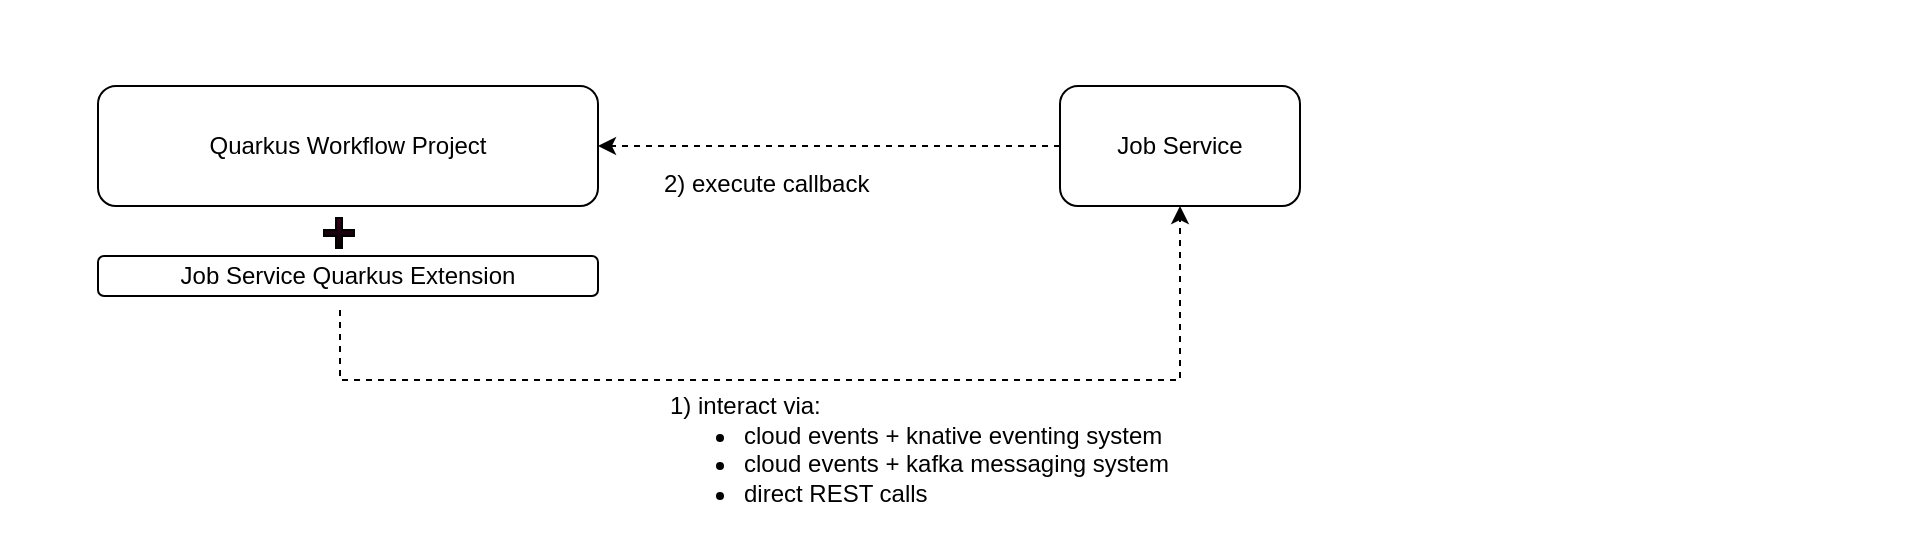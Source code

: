 <mxfile version="21.6.2" type="google">
  <diagram name="Page-1" id="aKnfNAv9awX-67q2zJcG">
    <mxGraphModel grid="0" page="1" gridSize="10" guides="1" tooltips="1" connect="1" arrows="1" fold="1" pageScale="1" pageWidth="850" pageHeight="1100" math="0" shadow="0">
      <root>
        <mxCell id="0" />
        <mxCell id="1" parent="0" />
        <mxCell id="7uJ_mHm1GzxODC4h63zU-1" value="" style="endArrow=classic;html=1;rounded=0;fontFamily=Helvetica;fontSize=10;dashed=1;exitX=0;exitY=0.5;exitDx=0;exitDy=0;" edge="1" parent="1" source="7uJ_mHm1GzxODC4h63zU-17" target="7uJ_mHm1GzxODC4h63zU-6">
          <mxGeometry width="50" height="50" relative="1" as="geometry">
            <mxPoint x="414" y="210" as="sourcePoint" />
            <mxPoint x="340" y="194" as="targetPoint" />
          </mxGeometry>
        </mxCell>
        <mxCell id="7uJ_mHm1GzxODC4h63zU-2" value="2) execute callback" style="edgeLabel;html=1;align=left;verticalAlign=middle;resizable=0;points=[];fontSize=12;fontFamily=Helvetica;" connectable="0" vertex="1" parent="7uJ_mHm1GzxODC4h63zU-1">
          <mxGeometry x="0.494" relative="1" as="geometry">
            <mxPoint x="-28" y="19" as="offset" />
          </mxGeometry>
        </mxCell>
        <mxCell id="7uJ_mHm1GzxODC4h63zU-3" value="" style="group" connectable="0" vertex="1" parent="1">
          <mxGeometry x="30" y="130" width="386" height="216" as="geometry" />
        </mxCell>
        <mxCell id="7uJ_mHm1GzxODC4h63zU-6" value="Quarkus Workflow Project" style="rounded=1;whiteSpace=wrap;html=1;" vertex="1" parent="7uJ_mHm1GzxODC4h63zU-3">
          <mxGeometry x="49" y="43" width="250" height="60" as="geometry" />
        </mxCell>
        <mxCell id="7uJ_mHm1GzxODC4h63zU-11" value="" style="endArrow=classic;html=1;rounded=0;fontFamily=Helvetica;fontSize=10;dashed=1;entryX=0.5;entryY=1;entryDx=0;entryDy=0;" edge="1" parent="7uJ_mHm1GzxODC4h63zU-3" target="7uJ_mHm1GzxODC4h63zU-17">
          <mxGeometry width="50" height="50" relative="1" as="geometry">
            <mxPoint x="170" y="155" as="sourcePoint" />
            <mxPoint x="600" y="140" as="targetPoint" />
            <Array as="points">
              <mxPoint x="170" y="190" />
              <mxPoint x="590" y="190" />
            </Array>
          </mxGeometry>
        </mxCell>
        <mxCell id="7uJ_mHm1GzxODC4h63zU-29" value="Job Service Quarkus Extension" style="rounded=1;whiteSpace=wrap;html=1;" vertex="1" parent="7uJ_mHm1GzxODC4h63zU-3">
          <mxGeometry x="49" y="128" width="250" height="20" as="geometry" />
        </mxCell>
        <mxCell id="7uJ_mHm1GzxODC4h63zU-15" value="" style="group" connectable="0" vertex="1" parent="1">
          <mxGeometry x="711" y="180" width="282" height="222" as="geometry" />
        </mxCell>
        <mxCell id="7uJ_mHm1GzxODC4h63zU-17" value="Job Service" style="rounded=1;whiteSpace=wrap;html=1;" vertex="1" parent="7uJ_mHm1GzxODC4h63zU-15">
          <mxGeometry x="-151" y="-7" width="120" height="60" as="geometry" />
        </mxCell>
        <mxCell id="7uJ_mHm1GzxODC4h63zU-19" value="&lt;pre style=&quot;background-color: rgb(255, 255, 255); color: rgb(8, 8, 8); font-family: &amp;quot;JetBrains Mono&amp;quot;, monospace;&quot;&gt;&lt;br&gt;&lt;/pre&gt;" style="text;html=1;align=center;verticalAlign=middle;resizable=0;points=[];autosize=1;strokeColor=none;fillColor=none;fontSize=12;fontFamily=Helvetica;" vertex="1" parent="7uJ_mHm1GzxODC4h63zU-15">
          <mxGeometry x="-103" y="-35" width="20" height="50" as="geometry" />
        </mxCell>
        <mxCell id="7uJ_mHm1GzxODC4h63zU-30" value="1) interact via:" style="text;html=1;strokeColor=none;fillColor=none;align=left;verticalAlign=middle;whiteSpace=wrap;rounded=0;" vertex="1" parent="1">
          <mxGeometry x="363" y="318" width="310" height="30" as="geometry" />
        </mxCell>
        <mxCell id="7uJ_mHm1GzxODC4h63zU-40" value="" style="shape=cross;whiteSpace=wrap;html=1;fillColor=#33001A;strokeColor=#000000;gradientColor=default;" vertex="1" parent="1">
          <mxGeometry x="192" y="239" width="15" height="15" as="geometry" />
        </mxCell>
        <mxCell id="pni-8TUo_zQlgqkMD-UF-1" value="&lt;ul&gt;&lt;li&gt;&lt;span style=&quot;background-color: initial;&quot;&gt;cloud events + knative eventing system&lt;/span&gt;&lt;/li&gt;&lt;li&gt;&lt;span style=&quot;background-color: initial;&quot;&gt;cloud events + kafka messaging system&lt;/span&gt;&lt;/li&gt;&lt;li&gt;&lt;span style=&quot;background-color: initial;&quot;&gt;direct REST calls&lt;/span&gt;&lt;/li&gt;&lt;/ul&gt;" style="text;html=1;strokeColor=none;fillColor=none;align=left;verticalAlign=middle;whiteSpace=wrap;rounded=0;" vertex="1" parent="1">
          <mxGeometry x="360" y="347" width="310" height="30" as="geometry" />
        </mxCell>
      </root>
    </mxGraphModel>
  </diagram>
</mxfile>
